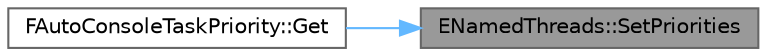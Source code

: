 digraph "ENamedThreads::SetPriorities"
{
 // INTERACTIVE_SVG=YES
 // LATEX_PDF_SIZE
  bgcolor="transparent";
  edge [fontname=Helvetica,fontsize=10,labelfontname=Helvetica,labelfontsize=10];
  node [fontname=Helvetica,fontsize=10,shape=box,height=0.2,width=0.4];
  rankdir="RL";
  Node1 [id="Node000001",label="ENamedThreads::SetPriorities",height=0.2,width=0.4,color="gray40", fillcolor="grey60", style="filled", fontcolor="black",tooltip=" "];
  Node1 -> Node2 [id="edge1_Node000001_Node000002",dir="back",color="steelblue1",style="solid",tooltip=" "];
  Node2 [id="Node000002",label="FAutoConsoleTaskPriority::Get",height=0.2,width=0.4,color="grey40", fillcolor="white", style="filled",URL="$d3/d07/classFAutoConsoleTaskPriority.html#a9368439638d3f62c66201b295df954a3",tooltip=" "];
}
